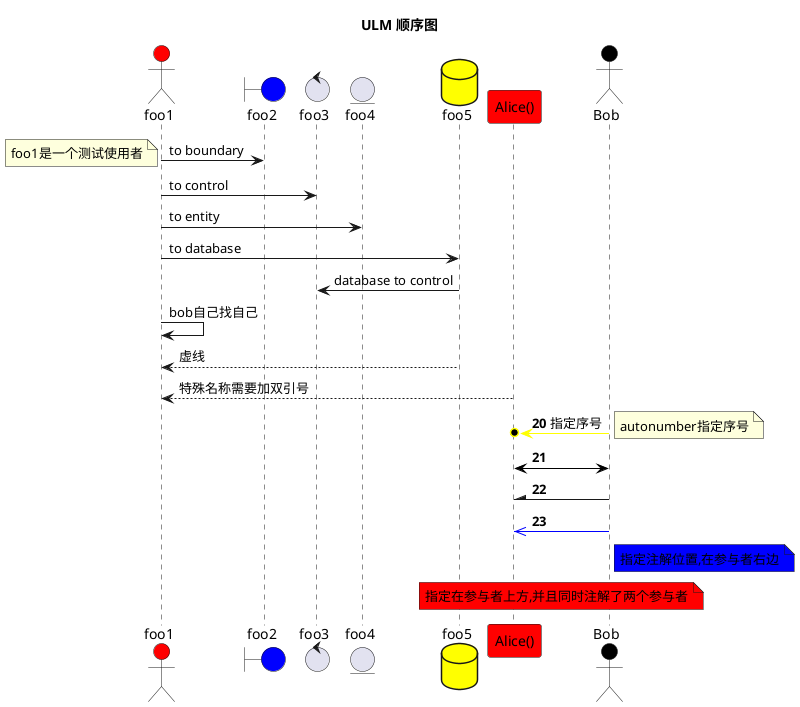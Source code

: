 @startuml
title ULM 顺序图
actor foo1 #red
boundary foo2 #blue
control foo3
entity foo4
database foo5 #yellow
participant "Alice()" #red
actor Bob #black

foo1->foo2:to boundary
note left:foo1是一个测试使用者

foo1->foo3:to control
foo1->foo4:to entity
foo1->foo5:to database
foo5->foo3:database to control

foo1 -> foo1:bob自己找自己

foo5 --> foo1:虚线

"Alice()"-->foo1:特殊名称需要加双引号

autonumber 20
Bob -[#yellow]>o "Alice()":指定序号
note right:autonumber指定序号
Bob <[#black]-> "Alice()"
Bob -\ "Alice()"
Bob -[#blue]>> "Alice()"

note right of Bob #blue
     指定注解位置,在参与者右边
end note

note over Bob,"Alice()" #red
     指定在参与者上方,并且同时注解了两个参与者
end note
@enduml